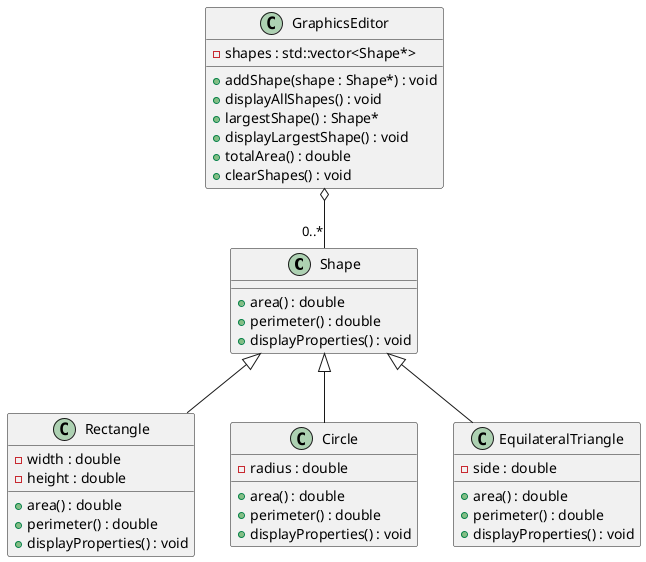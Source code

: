 @startuml nametask1

class Shape {
    +area() : double
    +perimeter() : double
    +displayProperties() : void
    {abstract}
}

class Rectangle {
    -width : double
    -height : double
    +area() : double
    +perimeter() : double
    +displayProperties() : void
}

class Circle {
    -radius : double
    +area() : double
    +perimeter() : double
    +displayProperties() : void
}

class EquilateralTriangle {
    -side : double
    +area() : double
    +perimeter() : double
    +displayProperties() : void
}

class GraphicsEditor {
    -shapes : std::vector<Shape*>
    +addShape(shape : Shape*) : void
    +displayAllShapes() : void
    +largestShape() : Shape*
    +displayLargestShape() : void
    +totalArea() : double
    +clearShapes() : void
}

Shape <|-- Rectangle
Shape <|-- Circle
Shape <|-- EquilateralTriangle
GraphicsEditor o-- "0..*" Shape

@enduml
